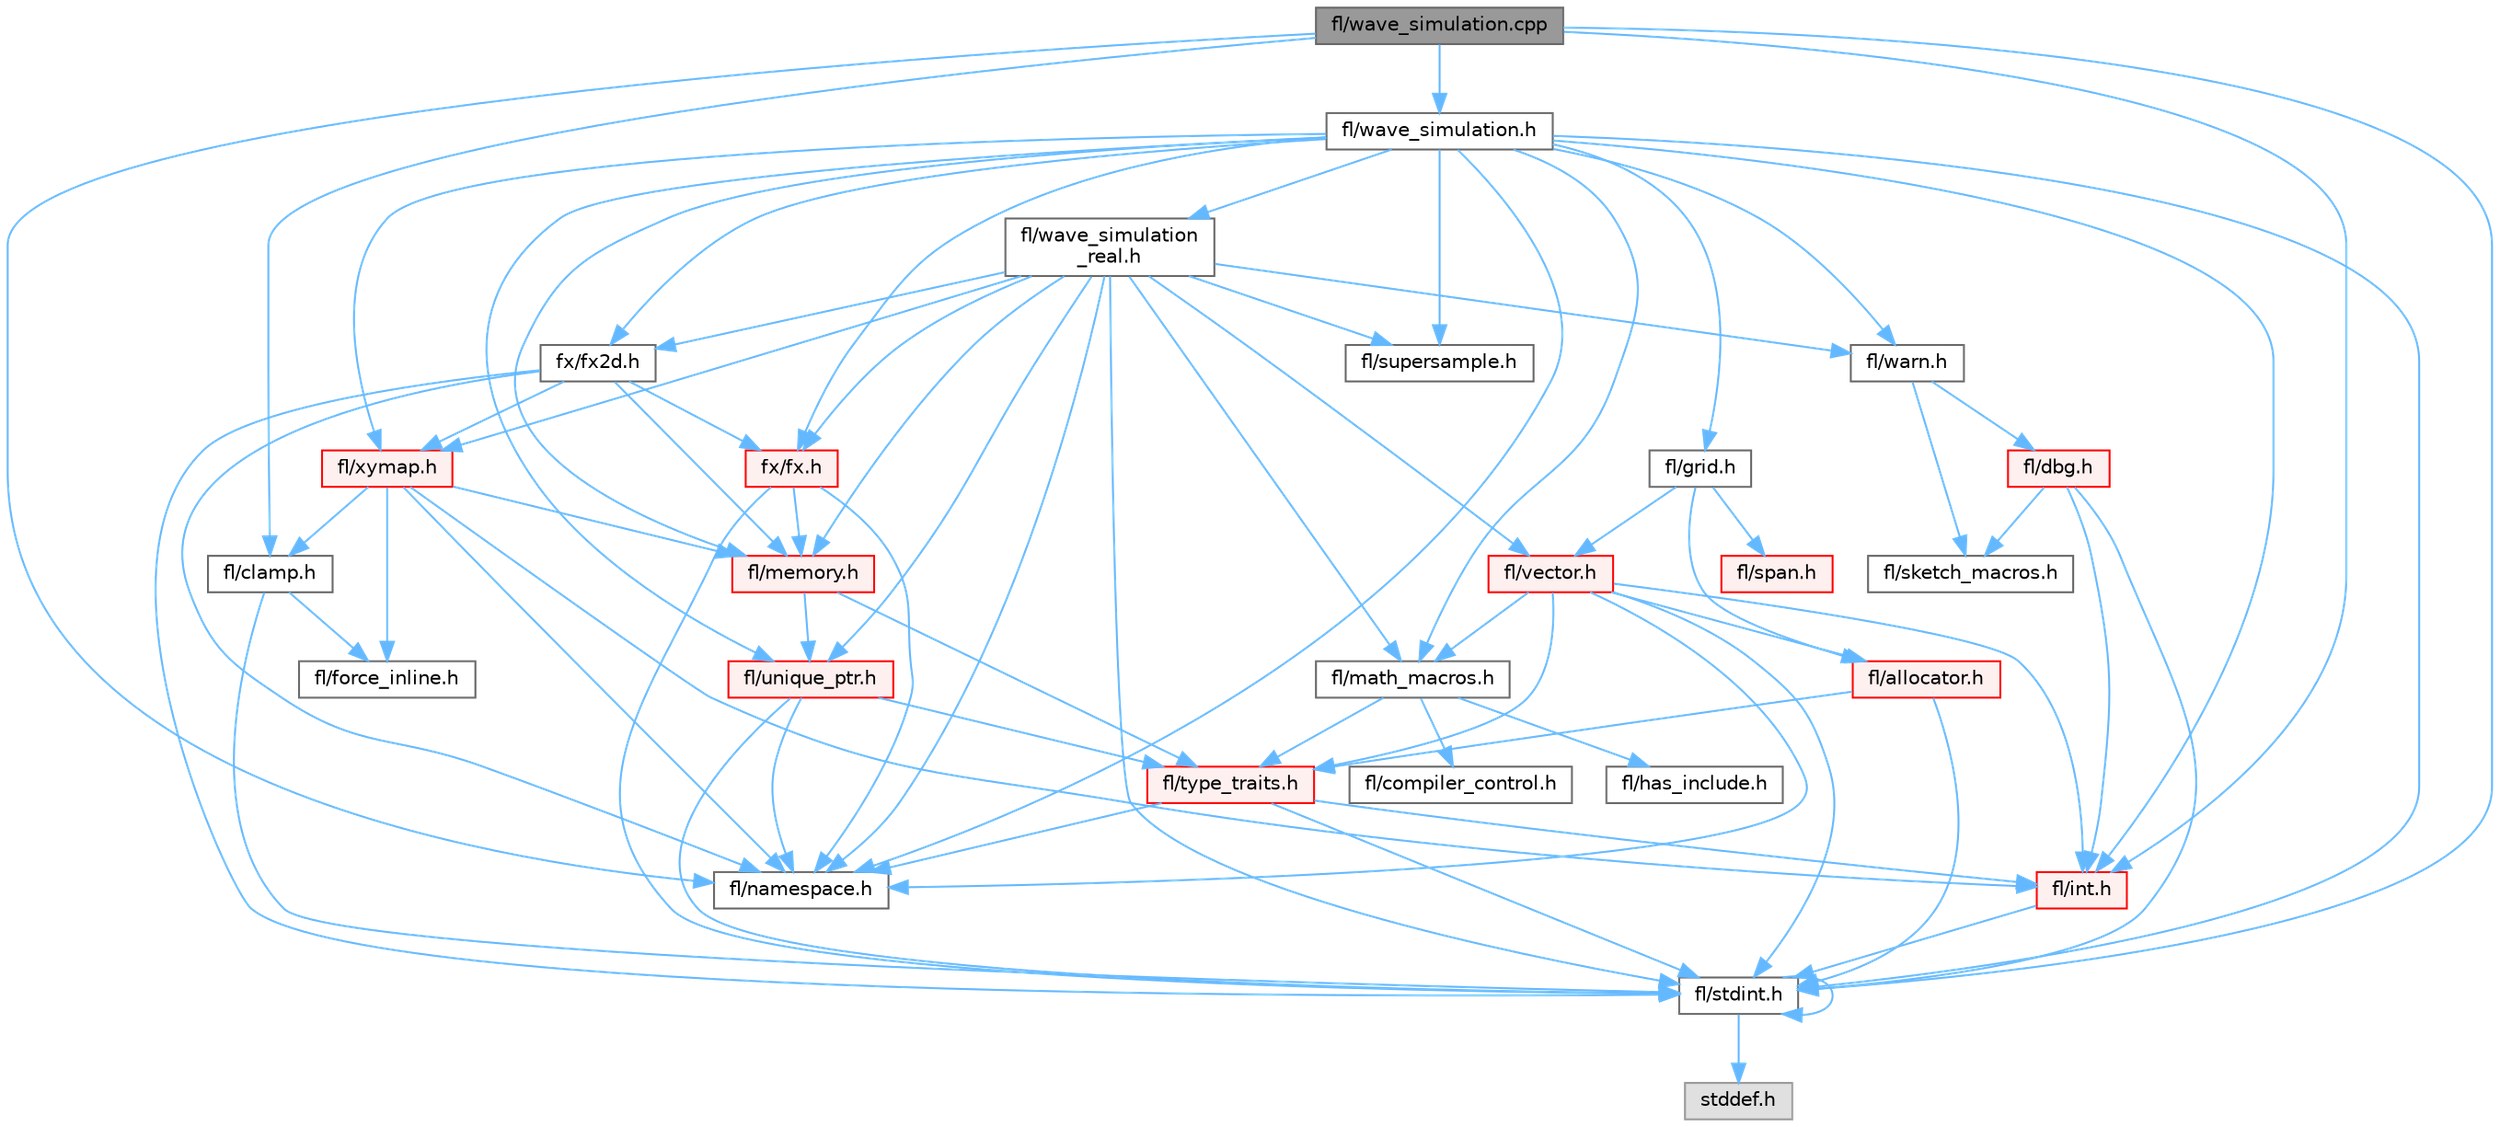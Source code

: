 digraph "fl/wave_simulation.cpp"
{
 // INTERACTIVE_SVG=YES
 // LATEX_PDF_SIZE
  bgcolor="transparent";
  edge [fontname=Helvetica,fontsize=10,labelfontname=Helvetica,labelfontsize=10];
  node [fontname=Helvetica,fontsize=10,shape=box,height=0.2,width=0.4];
  Node1 [id="Node000001",label="fl/wave_simulation.cpp",height=0.2,width=0.4,color="gray40", fillcolor="grey60", style="filled", fontcolor="black",tooltip=" "];
  Node1 -> Node2 [id="edge1_Node000001_Node000002",color="steelblue1",style="solid",tooltip=" "];
  Node2 [id="Node000002",label="fl/stdint.h",height=0.2,width=0.4,color="grey40", fillcolor="white", style="filled",URL="$df/dd8/stdint_8h.html",tooltip=" "];
  Node2 -> Node3 [id="edge2_Node000002_Node000003",color="steelblue1",style="solid",tooltip=" "];
  Node3 [id="Node000003",label="stddef.h",height=0.2,width=0.4,color="grey60", fillcolor="#E0E0E0", style="filled",tooltip=" "];
  Node2 -> Node2 [id="edge3_Node000002_Node000002",color="steelblue1",style="solid",tooltip=" "];
  Node1 -> Node4 [id="edge4_Node000001_Node000004",color="steelblue1",style="solid",tooltip=" "];
  Node4 [id="Node000004",label="fl/clamp.h",height=0.2,width=0.4,color="grey40", fillcolor="white", style="filled",URL="$d6/dd3/clamp_8h.html",tooltip=" "];
  Node4 -> Node2 [id="edge5_Node000004_Node000002",color="steelblue1",style="solid",tooltip=" "];
  Node4 -> Node5 [id="edge6_Node000004_Node000005",color="steelblue1",style="solid",tooltip=" "];
  Node5 [id="Node000005",label="fl/force_inline.h",height=0.2,width=0.4,color="grey40", fillcolor="white", style="filled",URL="$d4/d64/force__inline_8h.html",tooltip=" "];
  Node1 -> Node6 [id="edge7_Node000001_Node000006",color="steelblue1",style="solid",tooltip=" "];
  Node6 [id="Node000006",label="fl/namespace.h",height=0.2,width=0.4,color="grey40", fillcolor="white", style="filled",URL="$df/d2a/namespace_8h.html",tooltip="Implements the FastLED namespace macros."];
  Node1 -> Node7 [id="edge8_Node000001_Node000007",color="steelblue1",style="solid",tooltip=" "];
  Node7 [id="Node000007",label="fl/wave_simulation.h",height=0.2,width=0.4,color="grey40", fillcolor="white", style="filled",URL="$dc/d36/wave__simulation_8h.html",tooltip=" "];
  Node7 -> Node2 [id="edge9_Node000007_Node000002",color="steelblue1",style="solid",tooltip=" "];
  Node7 -> Node8 [id="edge10_Node000007_Node000008",color="steelblue1",style="solid",tooltip=" "];
  Node8 [id="Node000008",label="fl/math_macros.h",height=0.2,width=0.4,color="grey40", fillcolor="white", style="filled",URL="$d8/db8/math__macros_8h.html",tooltip=" "];
  Node8 -> Node9 [id="edge11_Node000008_Node000009",color="steelblue1",style="solid",tooltip=" "];
  Node9 [id="Node000009",label="fl/has_include.h",height=0.2,width=0.4,color="grey40", fillcolor="white", style="filled",URL="$da/d99/has__include_8h.html",tooltip=" "];
  Node8 -> Node10 [id="edge12_Node000008_Node000010",color="steelblue1",style="solid",tooltip=" "];
  Node10 [id="Node000010",label="fl/compiler_control.h",height=0.2,width=0.4,color="grey40", fillcolor="white", style="filled",URL="$d4/d54/compiler__control_8h.html",tooltip=" "];
  Node8 -> Node11 [id="edge13_Node000008_Node000011",color="steelblue1",style="solid",tooltip=" "];
  Node11 [id="Node000011",label="fl/type_traits.h",height=0.2,width=0.4,color="red", fillcolor="#FFF0F0", style="filled",URL="$df/d63/type__traits_8h.html",tooltip=" "];
  Node11 -> Node2 [id="edge14_Node000011_Node000002",color="steelblue1",style="solid",tooltip=" "];
  Node11 -> Node6 [id="edge15_Node000011_Node000006",color="steelblue1",style="solid",tooltip=" "];
  Node11 -> Node14 [id="edge16_Node000011_Node000014",color="steelblue1",style="solid",tooltip=" "];
  Node14 [id="Node000014",label="fl/int.h",height=0.2,width=0.4,color="red", fillcolor="#FFF0F0", style="filled",URL="$d3/d7e/int_8h.html",tooltip=" "];
  Node14 -> Node2 [id="edge17_Node000014_Node000002",color="steelblue1",style="solid",tooltip=" "];
  Node7 -> Node6 [id="edge18_Node000007_Node000006",color="steelblue1",style="solid",tooltip=" "];
  Node7 -> Node23 [id="edge19_Node000007_Node000023",color="steelblue1",style="solid",tooltip=" "];
  Node23 [id="Node000023",label="fl/unique_ptr.h",height=0.2,width=0.4,color="red", fillcolor="#FFF0F0", style="filled",URL="$da/d4b/unique__ptr_8h.html",tooltip=" "];
  Node23 -> Node6 [id="edge20_Node000023_Node000006",color="steelblue1",style="solid",tooltip=" "];
  Node23 -> Node11 [id="edge21_Node000023_Node000011",color="steelblue1",style="solid",tooltip=" "];
  Node23 -> Node2 [id="edge22_Node000023_Node000002",color="steelblue1",style="solid",tooltip=" "];
  Node7 -> Node52 [id="edge23_Node000007_Node000052",color="steelblue1",style="solid",tooltip=" "];
  Node52 [id="Node000052",label="fl/warn.h",height=0.2,width=0.4,color="grey40", fillcolor="white", style="filled",URL="$de/d77/warn_8h.html",tooltip=" "];
  Node52 -> Node53 [id="edge24_Node000052_Node000053",color="steelblue1",style="solid",tooltip=" "];
  Node53 [id="Node000053",label="fl/dbg.h",height=0.2,width=0.4,color="red", fillcolor="#FFF0F0", style="filled",URL="$d6/d01/dbg_8h.html",tooltip=" "];
  Node53 -> Node63 [id="edge25_Node000053_Node000063",color="steelblue1",style="solid",tooltip=" "];
  Node63 [id="Node000063",label="fl/sketch_macros.h",height=0.2,width=0.4,color="grey40", fillcolor="white", style="filled",URL="$d1/dbc/sketch__macros_8h.html",tooltip=" "];
  Node53 -> Node14 [id="edge26_Node000053_Node000014",color="steelblue1",style="solid",tooltip=" "];
  Node53 -> Node2 [id="edge27_Node000053_Node000002",color="steelblue1",style="solid",tooltip=" "];
  Node52 -> Node63 [id="edge28_Node000052_Node000063",color="steelblue1",style="solid",tooltip=" "];
  Node7 -> Node64 [id="edge29_Node000007_Node000064",color="steelblue1",style="solid",tooltip=" "];
  Node64 [id="Node000064",label="fl/wave_simulation\l_real.h",height=0.2,width=0.4,color="grey40", fillcolor="white", style="filled",URL="$dd/d8e/wave__simulation__real_8h.html",tooltip=" "];
  Node64 -> Node2 [id="edge30_Node000064_Node000002",color="steelblue1",style="solid",tooltip=" "];
  Node64 -> Node8 [id="edge31_Node000064_Node000008",color="steelblue1",style="solid",tooltip=" "];
  Node64 -> Node6 [id="edge32_Node000064_Node000006",color="steelblue1",style="solid",tooltip=" "];
  Node64 -> Node23 [id="edge33_Node000064_Node000023",color="steelblue1",style="solid",tooltip=" "];
  Node64 -> Node47 [id="edge34_Node000064_Node000047",color="steelblue1",style="solid",tooltip=" "];
  Node47 [id="Node000047",label="fl/vector.h",height=0.2,width=0.4,color="red", fillcolor="#FFF0F0", style="filled",URL="$d6/d68/vector_8h.html",tooltip=" "];
  Node47 -> Node2 [id="edge35_Node000047_Node000002",color="steelblue1",style="solid",tooltip=" "];
  Node47 -> Node14 [id="edge36_Node000047_Node000014",color="steelblue1",style="solid",tooltip=" "];
  Node47 -> Node8 [id="edge37_Node000047_Node000008",color="steelblue1",style="solid",tooltip=" "];
  Node47 -> Node6 [id="edge38_Node000047_Node000006",color="steelblue1",style="solid",tooltip=" "];
  Node47 -> Node29 [id="edge39_Node000047_Node000029",color="steelblue1",style="solid",tooltip=" "];
  Node29 [id="Node000029",label="fl/allocator.h",height=0.2,width=0.4,color="red", fillcolor="#FFF0F0", style="filled",URL="$da/da9/allocator_8h.html",tooltip=" "];
  Node29 -> Node11 [id="edge40_Node000029_Node000011",color="steelblue1",style="solid",tooltip=" "];
  Node29 -> Node2 [id="edge41_Node000029_Node000002",color="steelblue1",style="solid",tooltip=" "];
  Node47 -> Node11 [id="edge42_Node000047_Node000011",color="steelblue1",style="solid",tooltip=" "];
  Node64 -> Node52 [id="edge43_Node000064_Node000052",color="steelblue1",style="solid",tooltip=" "];
  Node64 -> Node20 [id="edge44_Node000064_Node000020",color="steelblue1",style="solid",tooltip=" "];
  Node20 [id="Node000020",label="fl/memory.h",height=0.2,width=0.4,color="red", fillcolor="#FFF0F0", style="filled",URL="$dc/d18/memory_8h.html",tooltip=" "];
  Node20 -> Node23 [id="edge45_Node000020_Node000023",color="steelblue1",style="solid",tooltip=" "];
  Node20 -> Node11 [id="edge46_Node000020_Node000011",color="steelblue1",style="solid",tooltip=" "];
  Node64 -> Node65 [id="edge47_Node000064_Node000065",color="steelblue1",style="solid",tooltip=" "];
  Node65 [id="Node000065",label="fl/supersample.h",height=0.2,width=0.4,color="grey40", fillcolor="white", style="filled",URL="$d2/dce/supersample_8h.html",tooltip=" "];
  Node64 -> Node66 [id="edge48_Node000064_Node000066",color="steelblue1",style="solid",tooltip=" "];
  Node66 [id="Node000066",label="fl/xymap.h",height=0.2,width=0.4,color="red", fillcolor="#FFF0F0", style="filled",URL="$da/d61/xymap_8h.html",tooltip=" "];
  Node66 -> Node14 [id="edge49_Node000066_Node000014",color="steelblue1",style="solid",tooltip=" "];
  Node66 -> Node6 [id="edge50_Node000066_Node000006",color="steelblue1",style="solid",tooltip=" "];
  Node66 -> Node5 [id="edge51_Node000066_Node000005",color="steelblue1",style="solid",tooltip=" "];
  Node66 -> Node4 [id="edge52_Node000066_Node000004",color="steelblue1",style="solid",tooltip=" "];
  Node66 -> Node20 [id="edge53_Node000066_Node000020",color="steelblue1",style="solid",tooltip=" "];
  Node64 -> Node70 [id="edge54_Node000064_Node000070",color="steelblue1",style="solid",tooltip=" "];
  Node70 [id="Node000070",label="fx/fx.h",height=0.2,width=0.4,color="red", fillcolor="#FFF0F0", style="filled",URL="$d2/d0c/fx_8h.html",tooltip=" "];
  Node70 -> Node2 [id="edge55_Node000070_Node000002",color="steelblue1",style="solid",tooltip=" "];
  Node70 -> Node6 [id="edge56_Node000070_Node000006",color="steelblue1",style="solid",tooltip=" "];
  Node70 -> Node20 [id="edge57_Node000070_Node000020",color="steelblue1",style="solid",tooltip=" "];
  Node64 -> Node73 [id="edge58_Node000064_Node000073",color="steelblue1",style="solid",tooltip=" "];
  Node73 [id="Node000073",label="fx/fx2d.h",height=0.2,width=0.4,color="grey40", fillcolor="white", style="filled",URL="$d9/d43/fx2d_8h.html",tooltip=" "];
  Node73 -> Node2 [id="edge59_Node000073_Node000002",color="steelblue1",style="solid",tooltip=" "];
  Node73 -> Node6 [id="edge60_Node000073_Node000006",color="steelblue1",style="solid",tooltip=" "];
  Node73 -> Node20 [id="edge61_Node000073_Node000020",color="steelblue1",style="solid",tooltip=" "];
  Node73 -> Node66 [id="edge62_Node000073_Node000066",color="steelblue1",style="solid",tooltip=" "];
  Node73 -> Node70 [id="edge63_Node000073_Node000070",color="steelblue1",style="solid",tooltip=" "];
  Node7 -> Node74 [id="edge64_Node000007_Node000074",color="steelblue1",style="solid",tooltip=" "];
  Node74 [id="Node000074",label="fl/grid.h",height=0.2,width=0.4,color="grey40", fillcolor="white", style="filled",URL="$da/d15/grid_8h.html",tooltip=" "];
  Node74 -> Node50 [id="edge65_Node000074_Node000050",color="steelblue1",style="solid",tooltip=" "];
  Node50 [id="Node000050",label="fl/span.h",height=0.2,width=0.4,color="red", fillcolor="#FFF0F0", style="filled",URL="$d4/d7a/span_8h.html",tooltip=" "];
  Node74 -> Node47 [id="edge66_Node000074_Node000047",color="steelblue1",style="solid",tooltip=" "];
  Node74 -> Node29 [id="edge67_Node000074_Node000029",color="steelblue1",style="solid",tooltip=" "];
  Node7 -> Node20 [id="edge68_Node000007_Node000020",color="steelblue1",style="solid",tooltip=" "];
  Node7 -> Node65 [id="edge69_Node000007_Node000065",color="steelblue1",style="solid",tooltip=" "];
  Node7 -> Node66 [id="edge70_Node000007_Node000066",color="steelblue1",style="solid",tooltip=" "];
  Node7 -> Node70 [id="edge71_Node000007_Node000070",color="steelblue1",style="solid",tooltip=" "];
  Node7 -> Node73 [id="edge72_Node000007_Node000073",color="steelblue1",style="solid",tooltip=" "];
  Node7 -> Node14 [id="edge73_Node000007_Node000014",color="steelblue1",style="solid",tooltip=" "];
  Node1 -> Node14 [id="edge74_Node000001_Node000014",color="steelblue1",style="solid",tooltip=" "];
}
